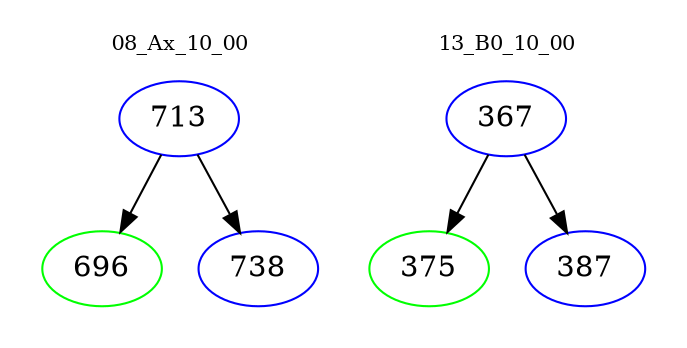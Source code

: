 digraph{
subgraph cluster_0 {
color = white
label = "08_Ax_10_00";
fontsize=10;
T0_713 [label="713", color="blue"]
T0_713 -> T0_696 [color="black"]
T0_696 [label="696", color="green"]
T0_713 -> T0_738 [color="black"]
T0_738 [label="738", color="blue"]
}
subgraph cluster_1 {
color = white
label = "13_B0_10_00";
fontsize=10;
T1_367 [label="367", color="blue"]
T1_367 -> T1_375 [color="black"]
T1_375 [label="375", color="green"]
T1_367 -> T1_387 [color="black"]
T1_387 [label="387", color="blue"]
}
}
